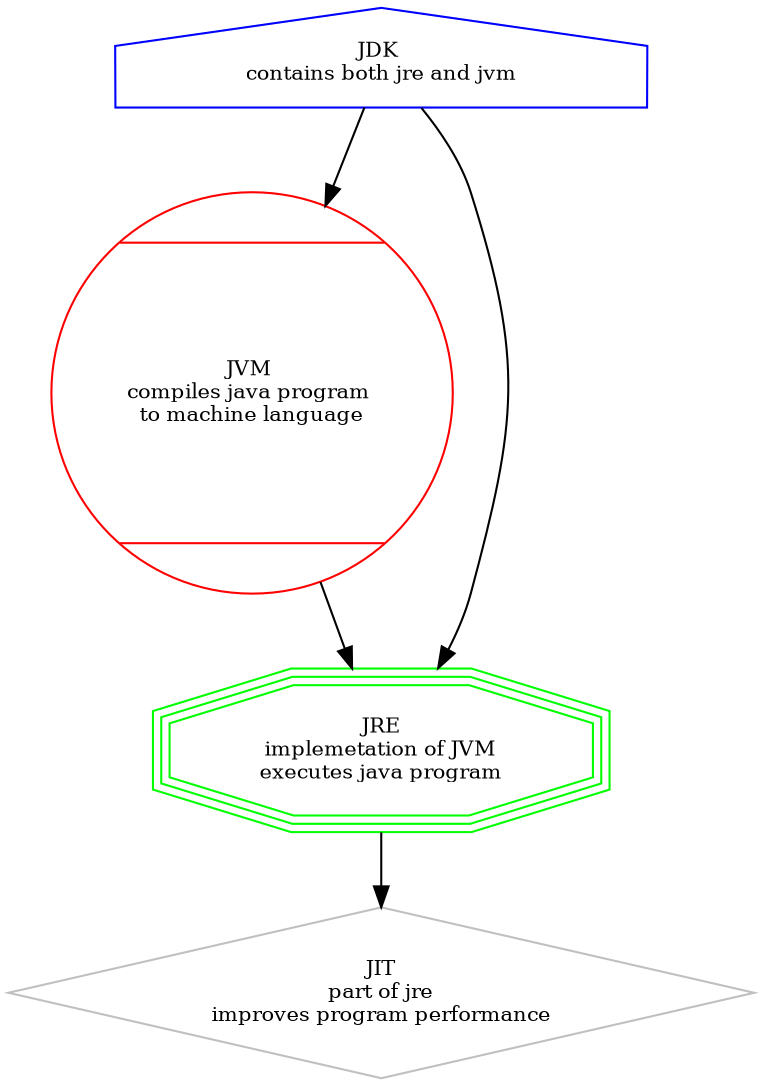 digraph Java {
    node[size="32"];
    JDK[shape = house, color = blue, fontsize=10.0,label = "JDK \ncontains both jre and jvm" ];
    JVM[size="18", shape = Mcircle, color = red, fontsize=10.0, label = "JVM \ncompiles java program \nto machine language"]
    JRE[shape = tripleoctagon, color = green, fontsize = 10.0, label="JRE\nimplemetation of JVM\nexecutes java program"]
    JIT[shape=diamond, color = grey, fontsize=10.0, label="JIT\npart of jre\nimproves program performance"]
    JDK->JRE ;
    JDK->JVM;
    JVM->JRE;
    JRE->JIT;

}